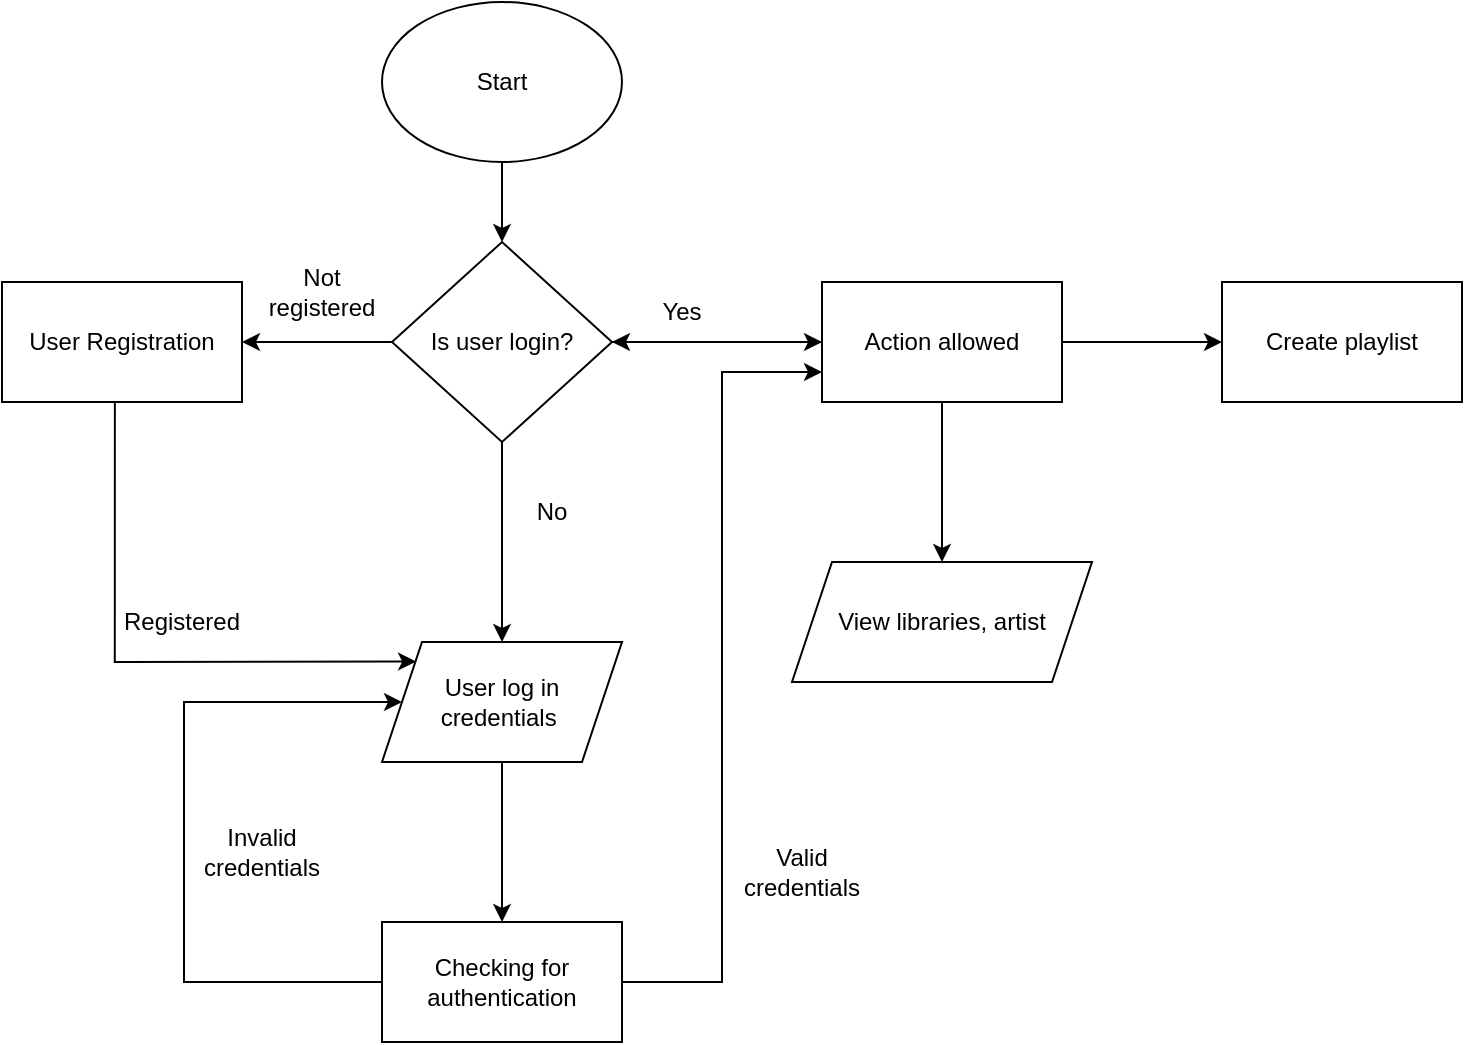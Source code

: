 <mxfile version="24.5.4" type="device">
  <diagram name="Page-1" id="OXSxE3VEZ94DNFSUdmI-">
    <mxGraphModel dx="1457" dy="647" grid="1" gridSize="10" guides="1" tooltips="1" connect="1" arrows="1" fold="1" page="1" pageScale="1" pageWidth="850" pageHeight="1100" math="0" shadow="0">
      <root>
        <mxCell id="0" />
        <mxCell id="1" parent="0" />
        <mxCell id="Y8dS5T9toLKJ-sX35FDT-26" style="edgeStyle=orthogonalEdgeStyle;rounded=0;orthogonalLoop=1;jettySize=auto;html=1;entryX=0.5;entryY=0;entryDx=0;entryDy=0;" edge="1" parent="1" source="Y8dS5T9toLKJ-sX35FDT-1" target="Y8dS5T9toLKJ-sX35FDT-2">
          <mxGeometry relative="1" as="geometry" />
        </mxCell>
        <mxCell id="Y8dS5T9toLKJ-sX35FDT-1" value="Start" style="ellipse;whiteSpace=wrap;html=1;" vertex="1" parent="1">
          <mxGeometry x="260" y="80" width="120" height="80" as="geometry" />
        </mxCell>
        <mxCell id="Y8dS5T9toLKJ-sX35FDT-3" style="edgeStyle=orthogonalEdgeStyle;rounded=0;orthogonalLoop=1;jettySize=auto;html=1;" edge="1" parent="1" source="Y8dS5T9toLKJ-sX35FDT-2">
          <mxGeometry relative="1" as="geometry">
            <mxPoint x="480" y="250" as="targetPoint" />
          </mxGeometry>
        </mxCell>
        <mxCell id="Y8dS5T9toLKJ-sX35FDT-11" value="" style="edgeStyle=orthogonalEdgeStyle;rounded=0;orthogonalLoop=1;jettySize=auto;html=1;" edge="1" parent="1" source="Y8dS5T9toLKJ-sX35FDT-2" target="Y8dS5T9toLKJ-sX35FDT-10">
          <mxGeometry relative="1" as="geometry" />
        </mxCell>
        <mxCell id="Y8dS5T9toLKJ-sX35FDT-20" value="" style="edgeStyle=orthogonalEdgeStyle;rounded=0;orthogonalLoop=1;jettySize=auto;html=1;" edge="1" parent="1" source="Y8dS5T9toLKJ-sX35FDT-2" target="Y8dS5T9toLKJ-sX35FDT-19">
          <mxGeometry relative="1" as="geometry" />
        </mxCell>
        <mxCell id="Y8dS5T9toLKJ-sX35FDT-2" value="Is user login?" style="rhombus;whiteSpace=wrap;html=1;" vertex="1" parent="1">
          <mxGeometry x="265" y="200" width="110" height="100" as="geometry" />
        </mxCell>
        <mxCell id="Y8dS5T9toLKJ-sX35FDT-5" value="" style="edgeStyle=orthogonalEdgeStyle;rounded=0;orthogonalLoop=1;jettySize=auto;html=1;exitX=0;exitY=0.5;exitDx=0;exitDy=0;" edge="1" parent="1" source="Y8dS5T9toLKJ-sX35FDT-4" target="Y8dS5T9toLKJ-sX35FDT-2">
          <mxGeometry relative="1" as="geometry" />
        </mxCell>
        <mxCell id="Y8dS5T9toLKJ-sX35FDT-7" value="" style="edgeStyle=orthogonalEdgeStyle;rounded=0;orthogonalLoop=1;jettySize=auto;html=1;" edge="1" parent="1" source="Y8dS5T9toLKJ-sX35FDT-4" target="Y8dS5T9toLKJ-sX35FDT-6">
          <mxGeometry relative="1" as="geometry" />
        </mxCell>
        <mxCell id="Y8dS5T9toLKJ-sX35FDT-9" value="" style="edgeStyle=orthogonalEdgeStyle;rounded=0;orthogonalLoop=1;jettySize=auto;html=1;" edge="1" parent="1" source="Y8dS5T9toLKJ-sX35FDT-4" target="Y8dS5T9toLKJ-sX35FDT-8">
          <mxGeometry relative="1" as="geometry" />
        </mxCell>
        <mxCell id="Y8dS5T9toLKJ-sX35FDT-4" value="Action allowed" style="rounded=0;whiteSpace=wrap;html=1;" vertex="1" parent="1">
          <mxGeometry x="480" y="220" width="120" height="60" as="geometry" />
        </mxCell>
        <mxCell id="Y8dS5T9toLKJ-sX35FDT-6" value="Create playlist" style="whiteSpace=wrap;html=1;rounded=0;" vertex="1" parent="1">
          <mxGeometry x="680" y="220" width="120" height="60" as="geometry" />
        </mxCell>
        <mxCell id="Y8dS5T9toLKJ-sX35FDT-8" value="View libraries, artist" style="shape=parallelogram;perimeter=parallelogramPerimeter;whiteSpace=wrap;html=1;fixedSize=1;rounded=0;" vertex="1" parent="1">
          <mxGeometry x="465" y="360" width="150" height="60" as="geometry" />
        </mxCell>
        <mxCell id="Y8dS5T9toLKJ-sX35FDT-13" value="" style="edgeStyle=orthogonalEdgeStyle;rounded=0;orthogonalLoop=1;jettySize=auto;html=1;" edge="1" parent="1" source="Y8dS5T9toLKJ-sX35FDT-10" target="Y8dS5T9toLKJ-sX35FDT-12">
          <mxGeometry relative="1" as="geometry" />
        </mxCell>
        <mxCell id="Y8dS5T9toLKJ-sX35FDT-10" value="User log in credentials&amp;nbsp;" style="shape=parallelogram;perimeter=parallelogramPerimeter;whiteSpace=wrap;html=1;fixedSize=1;" vertex="1" parent="1">
          <mxGeometry x="260" y="400" width="120" height="60" as="geometry" />
        </mxCell>
        <mxCell id="Y8dS5T9toLKJ-sX35FDT-14" style="edgeStyle=orthogonalEdgeStyle;rounded=0;orthogonalLoop=1;jettySize=auto;html=1;entryX=0;entryY=0.75;entryDx=0;entryDy=0;" edge="1" parent="1" source="Y8dS5T9toLKJ-sX35FDT-12" target="Y8dS5T9toLKJ-sX35FDT-4">
          <mxGeometry relative="1" as="geometry" />
        </mxCell>
        <mxCell id="Y8dS5T9toLKJ-sX35FDT-16" style="edgeStyle=orthogonalEdgeStyle;rounded=0;orthogonalLoop=1;jettySize=auto;html=1;exitX=0;exitY=0.5;exitDx=0;exitDy=0;entryX=0;entryY=0.5;entryDx=0;entryDy=0;" edge="1" parent="1" source="Y8dS5T9toLKJ-sX35FDT-12" target="Y8dS5T9toLKJ-sX35FDT-10">
          <mxGeometry relative="1" as="geometry">
            <mxPoint x="160" y="420" as="targetPoint" />
            <Array as="points">
              <mxPoint x="161" y="570" />
              <mxPoint x="161" y="430" />
            </Array>
          </mxGeometry>
        </mxCell>
        <mxCell id="Y8dS5T9toLKJ-sX35FDT-12" value="Checking for authentication" style="whiteSpace=wrap;html=1;" vertex="1" parent="1">
          <mxGeometry x="260" y="540" width="120" height="60" as="geometry" />
        </mxCell>
        <mxCell id="Y8dS5T9toLKJ-sX35FDT-15" value="Valid credentials" style="text;strokeColor=none;align=center;fillColor=none;html=1;verticalAlign=middle;whiteSpace=wrap;rounded=0;" vertex="1" parent="1">
          <mxGeometry x="440" y="500" width="60" height="30" as="geometry" />
        </mxCell>
        <mxCell id="Y8dS5T9toLKJ-sX35FDT-17" value="Invalid credentials" style="text;strokeColor=none;align=center;fillColor=none;html=1;verticalAlign=middle;whiteSpace=wrap;rounded=0;" vertex="1" parent="1">
          <mxGeometry x="170" y="490" width="60" height="30" as="geometry" />
        </mxCell>
        <mxCell id="Y8dS5T9toLKJ-sX35FDT-23" style="edgeStyle=orthogonalEdgeStyle;rounded=0;orthogonalLoop=1;jettySize=auto;html=1;exitX=0.5;exitY=1;exitDx=0;exitDy=0;entryX=0.142;entryY=0.163;entryDx=0;entryDy=0;entryPerimeter=0;" edge="1" parent="1" target="Y8dS5T9toLKJ-sX35FDT-10">
          <mxGeometry relative="1" as="geometry">
            <mxPoint x="273.573" y="408.571" as="targetPoint" />
            <mxPoint x="126.43" y="280" as="sourcePoint" />
            <Array as="points">
              <mxPoint x="126" y="410" />
              <mxPoint x="130" y="410" />
            </Array>
          </mxGeometry>
        </mxCell>
        <mxCell id="Y8dS5T9toLKJ-sX35FDT-19" value="User Registration" style="whiteSpace=wrap;html=1;" vertex="1" parent="1">
          <mxGeometry x="70" y="220" width="120" height="60" as="geometry" />
        </mxCell>
        <mxCell id="Y8dS5T9toLKJ-sX35FDT-25" value="Registered" style="text;strokeColor=none;align=center;fillColor=none;html=1;verticalAlign=middle;whiteSpace=wrap;rounded=0;" vertex="1" parent="1">
          <mxGeometry x="130" y="375" width="60" height="30" as="geometry" />
        </mxCell>
        <mxCell id="Y8dS5T9toLKJ-sX35FDT-27" value="No" style="text;strokeColor=none;align=center;fillColor=none;html=1;verticalAlign=middle;whiteSpace=wrap;rounded=0;" vertex="1" parent="1">
          <mxGeometry x="315" y="320" width="60" height="30" as="geometry" />
        </mxCell>
        <mxCell id="Y8dS5T9toLKJ-sX35FDT-28" value="Yes" style="text;strokeColor=none;align=center;fillColor=none;html=1;verticalAlign=middle;whiteSpace=wrap;rounded=0;" vertex="1" parent="1">
          <mxGeometry x="380" y="220" width="60" height="30" as="geometry" />
        </mxCell>
        <mxCell id="Y8dS5T9toLKJ-sX35FDT-29" value="Not registered" style="text;strokeColor=none;align=center;fillColor=none;html=1;verticalAlign=middle;whiteSpace=wrap;rounded=0;" vertex="1" parent="1">
          <mxGeometry x="200" y="210" width="60" height="30" as="geometry" />
        </mxCell>
      </root>
    </mxGraphModel>
  </diagram>
</mxfile>
